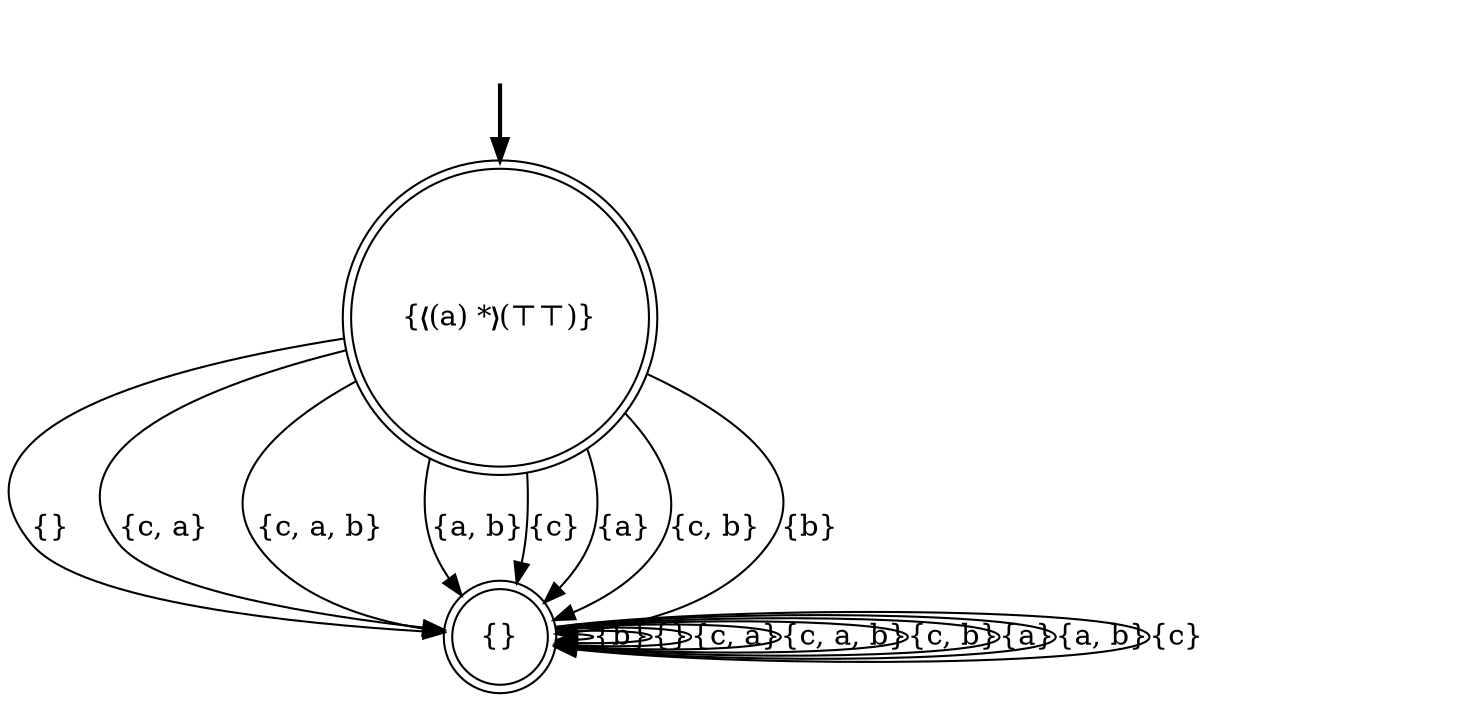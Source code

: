digraph {
	fake0 [style=invisible]
	"{}" [shape=doublecircle]
	"{❬(a) *❭(⊤⊤)}" [root=true shape=doublecircle]
	fake0 -> "{❬(a) *❭(⊤⊤)}" [style=bold]
	"{❬(a) *❭(⊤⊤)}" -> "{}" [label="{}"]
	"{}" -> "{}" [label="{b}"]
	"{❬(a) *❭(⊤⊤)}" -> "{}" [label="{c, a}"]
	"{❬(a) *❭(⊤⊤)}" -> "{}" [label="{c, a, b}"]
	"{}" -> "{}" [label="{}"]
	"{}" -> "{}" [label="{c, a}"]
	"{}" -> "{}" [label="{c, a, b}"]
	"{}" -> "{}" [label="{c, b}"]
	"{❬(a) *❭(⊤⊤)}" -> "{}" [label="{a, b}"]
	"{❬(a) *❭(⊤⊤)}" -> "{}" [label="{c}"]
	"{❬(a) *❭(⊤⊤)}" -> "{}" [label="{a}"]
	"{❬(a) *❭(⊤⊤)}" -> "{}" [label="{c, b}"]
	"{}" -> "{}" [label="{a}"]
	"{}" -> "{}" [label="{a, b}"]
	"{❬(a) *❭(⊤⊤)}" -> "{}" [label="{b}"]
	"{}" -> "{}" [label="{c}"]
}
